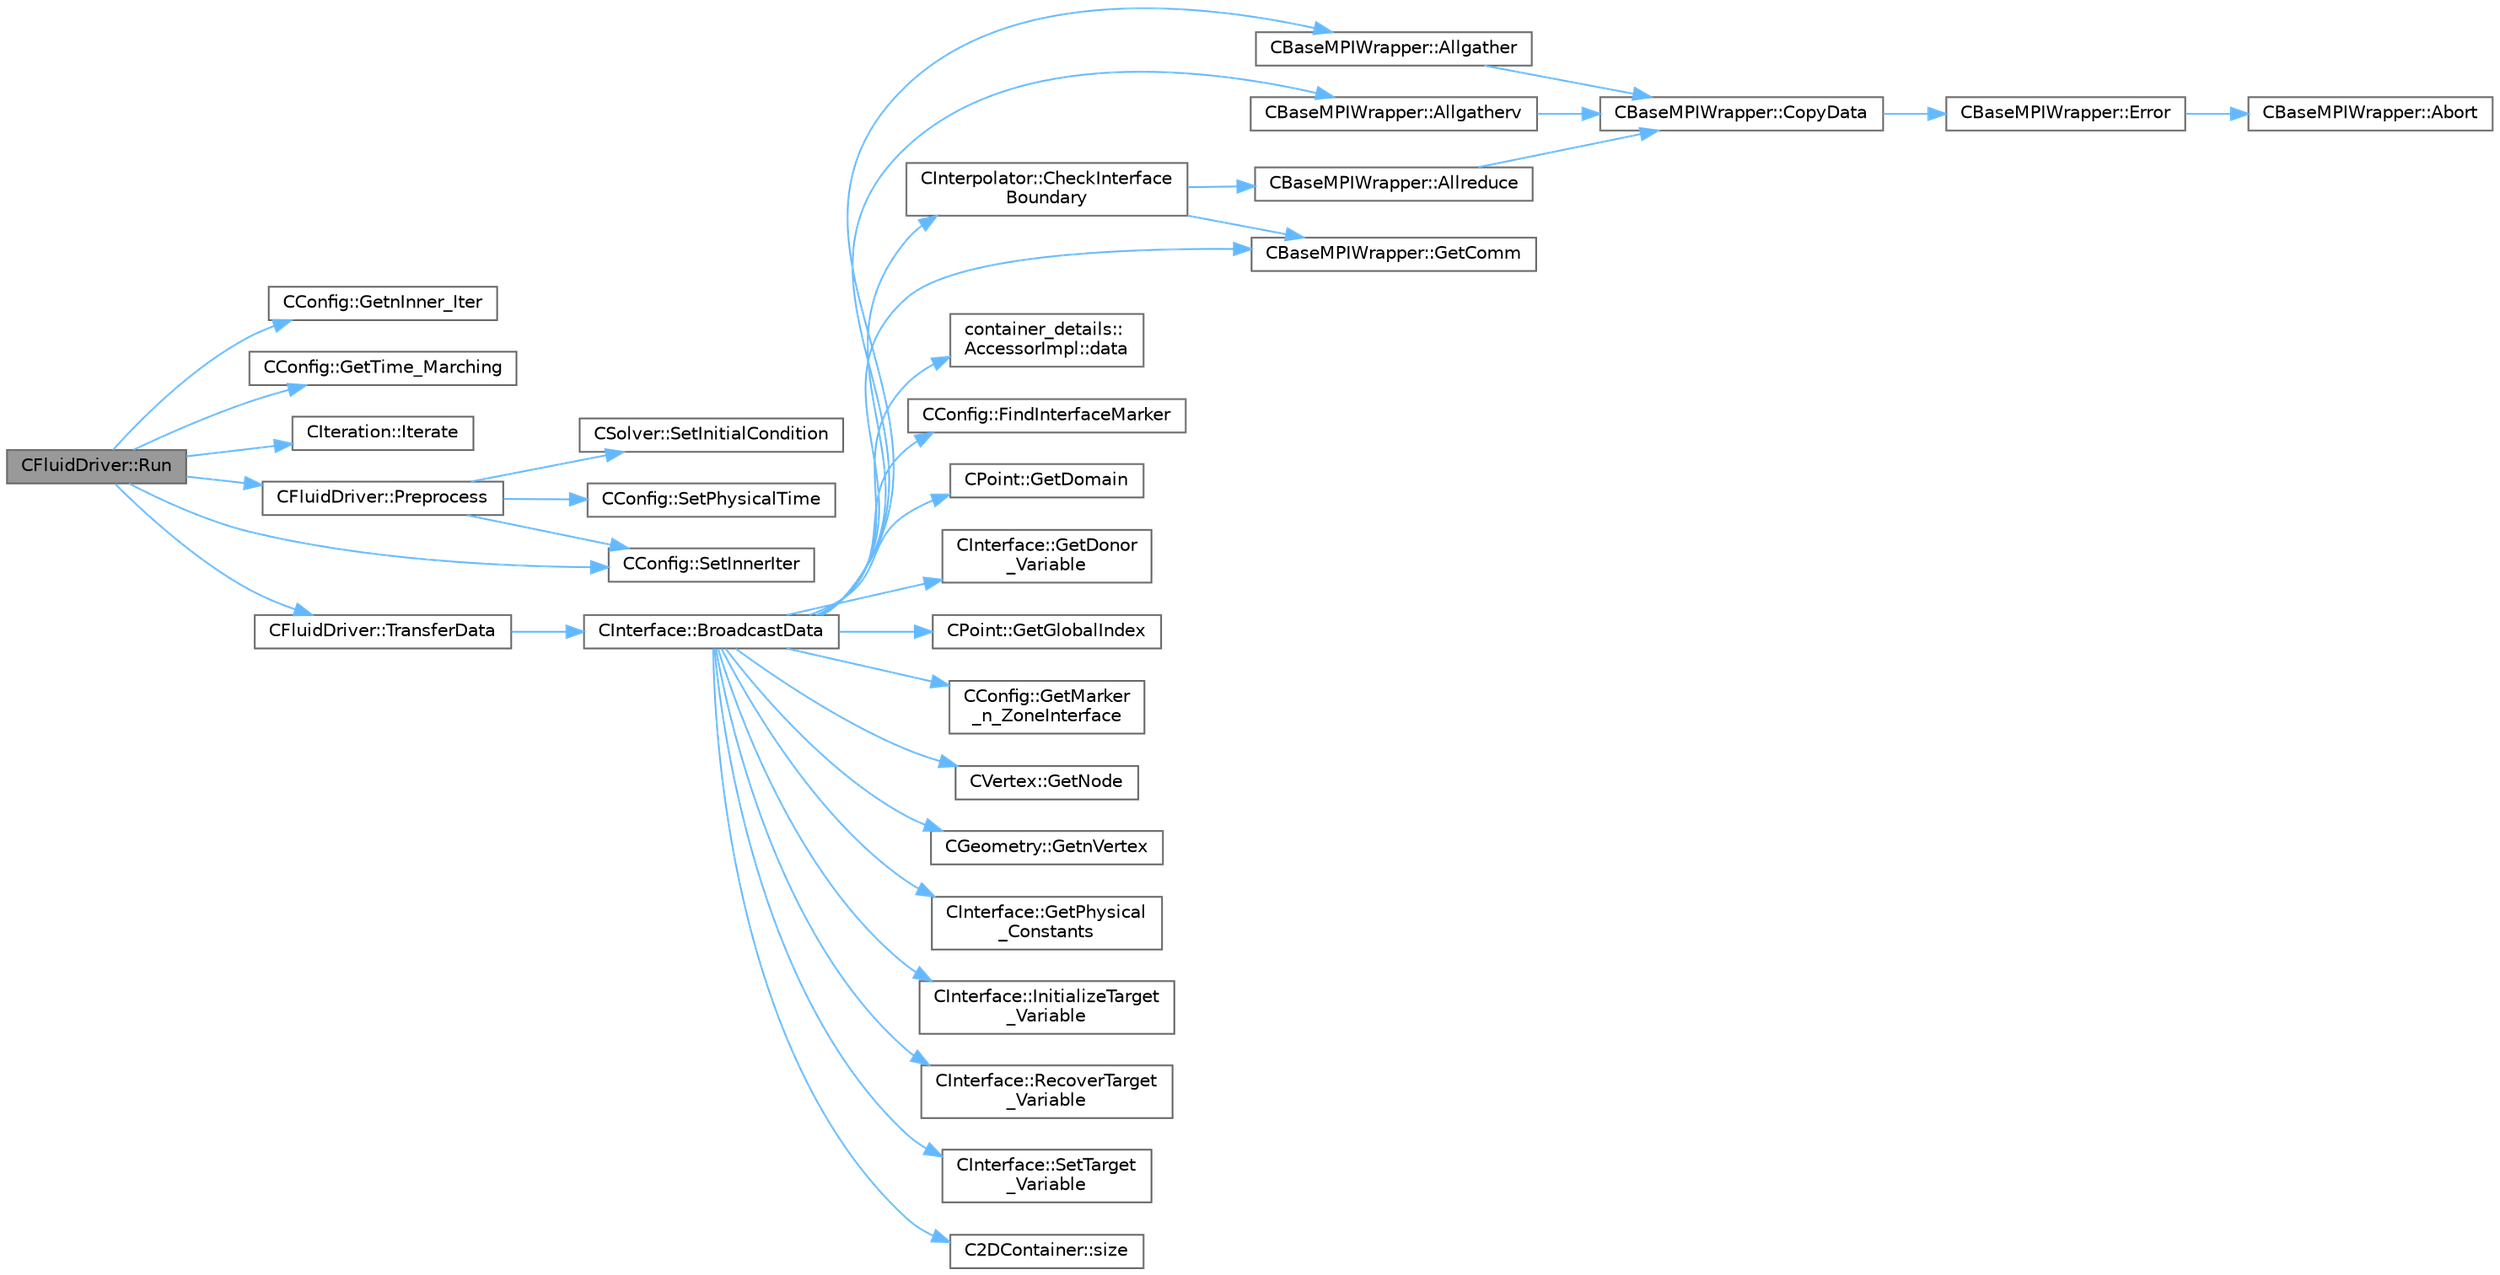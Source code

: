 digraph "CFluidDriver::Run"
{
 // LATEX_PDF_SIZE
  bgcolor="transparent";
  edge [fontname=Helvetica,fontsize=10,labelfontname=Helvetica,labelfontsize=10];
  node [fontname=Helvetica,fontsize=10,shape=box,height=0.2,width=0.4];
  rankdir="LR";
  Node1 [id="Node000001",label="CFluidDriver::Run",height=0.2,width=0.4,color="gray40", fillcolor="grey60", style="filled", fontcolor="black",tooltip="Run a single iteration of the physics within multiple zones."];
  Node1 -> Node2 [id="edge1_Node000001_Node000002",color="steelblue1",style="solid",tooltip=" "];
  Node2 [id="Node000002",label="CConfig::GetnInner_Iter",height=0.2,width=0.4,color="grey40", fillcolor="white", style="filled",URL="$classCConfig.html#a096cf3c68234d10476425acf40a7bf40",tooltip="Get the number of inner iterations."];
  Node1 -> Node3 [id="edge2_Node000001_Node000003",color="steelblue1",style="solid",tooltip=" "];
  Node3 [id="Node000003",label="CConfig::GetTime_Marching",height=0.2,width=0.4,color="grey40", fillcolor="white", style="filled",URL="$classCConfig.html#ac47e04d76ce865893a94dcedd3c9b6a5",tooltip="Provides information about the time integration, and change the write in the output files information..."];
  Node1 -> Node4 [id="edge3_Node000001_Node000004",color="steelblue1",style="solid",tooltip=" "];
  Node4 [id="Node000004",label="CIteration::Iterate",height=0.2,width=0.4,color="grey40", fillcolor="white", style="filled",URL="$classCIteration.html#a9f0ac38993f5b525e1aa101125a4a222",tooltip="A virtual member."];
  Node1 -> Node5 [id="edge4_Node000001_Node000005",color="steelblue1",style="solid",tooltip=" "];
  Node5 [id="Node000005",label="CFluidDriver::Preprocess",height=0.2,width=0.4,color="grey40", fillcolor="white", style="filled",URL="$classCFluidDriver.html#a03fdc6c0780417837d1dbf2477577f67",tooltip="Perform some pre-processing before an iteration of the physics."];
  Node5 -> Node6 [id="edge5_Node000005_Node000006",color="steelblue1",style="solid",tooltip=" "];
  Node6 [id="Node000006",label="CSolver::SetInitialCondition",height=0.2,width=0.4,color="grey40", fillcolor="white", style="filled",URL="$classCSolver.html#aec7ef8ebdebff4bfabcfdd1a36626173",tooltip="A virtual member."];
  Node5 -> Node7 [id="edge6_Node000005_Node000007",color="steelblue1",style="solid",tooltip=" "];
  Node7 [id="Node000007",label="CConfig::SetInnerIter",height=0.2,width=0.4,color="grey40", fillcolor="white", style="filled",URL="$classCConfig.html#af57608dd44a9211af952763a67cbb2dc",tooltip="Set the current FSI iteration number."];
  Node5 -> Node8 [id="edge7_Node000005_Node000008",color="steelblue1",style="solid",tooltip=" "];
  Node8 [id="Node000008",label="CConfig::SetPhysicalTime",height=0.2,width=0.4,color="grey40", fillcolor="white", style="filled",URL="$classCConfig.html#a40da15666c94c59c6dff1ecda6f388fd",tooltip="Set the current physical time."];
  Node1 -> Node7 [id="edge8_Node000001_Node000007",color="steelblue1",style="solid",tooltip=" "];
  Node1 -> Node9 [id="edge9_Node000001_Node000009",color="steelblue1",style="solid",tooltip=" "];
  Node9 [id="Node000009",label="CFluidDriver::TransferData",height=0.2,width=0.4,color="grey40", fillcolor="white", style="filled",URL="$classCFluidDriver.html#a313e9a3af5999f5ae2e45f398da21df6",tooltip="Transfer data among different zones (multiple zone)."];
  Node9 -> Node10 [id="edge10_Node000009_Node000010",color="steelblue1",style="solid",tooltip=" "];
  Node10 [id="Node000010",label="CInterface::BroadcastData",height=0.2,width=0.4,color="grey40", fillcolor="white", style="filled",URL="$classCInterface.html#ae96b2c6b2dda67461705d7ef160c289d",tooltip="Interpolate data and broadcast it into all processors, for nonmatching meshes."];
  Node10 -> Node11 [id="edge11_Node000010_Node000011",color="steelblue1",style="solid",tooltip=" "];
  Node11 [id="Node000011",label="CBaseMPIWrapper::Allgather",height=0.2,width=0.4,color="grey40", fillcolor="white", style="filled",URL="$classCBaseMPIWrapper.html#a137ef06ade0c4f94d2a61f9b8817b6a7",tooltip=" "];
  Node11 -> Node12 [id="edge12_Node000011_Node000012",color="steelblue1",style="solid",tooltip=" "];
  Node12 [id="Node000012",label="CBaseMPIWrapper::CopyData",height=0.2,width=0.4,color="grey40", fillcolor="white", style="filled",URL="$classCBaseMPIWrapper.html#a3c28692a4cab67ad0f81d18273db3d23",tooltip=" "];
  Node12 -> Node13 [id="edge13_Node000012_Node000013",color="steelblue1",style="solid",tooltip=" "];
  Node13 [id="Node000013",label="CBaseMPIWrapper::Error",height=0.2,width=0.4,color="grey40", fillcolor="white", style="filled",URL="$classCBaseMPIWrapper.html#a04457c47629bda56704e6a8804833eeb",tooltip=" "];
  Node13 -> Node14 [id="edge14_Node000013_Node000014",color="steelblue1",style="solid",tooltip=" "];
  Node14 [id="Node000014",label="CBaseMPIWrapper::Abort",height=0.2,width=0.4,color="grey40", fillcolor="white", style="filled",URL="$classCBaseMPIWrapper.html#af7297d861dca86b45cf561b6ab642e8f",tooltip=" "];
  Node10 -> Node15 [id="edge15_Node000010_Node000015",color="steelblue1",style="solid",tooltip=" "];
  Node15 [id="Node000015",label="CBaseMPIWrapper::Allgatherv",height=0.2,width=0.4,color="grey40", fillcolor="white", style="filled",URL="$classCBaseMPIWrapper.html#a1c8c3f6d23fd0833c8cd8ef23b0beded",tooltip=" "];
  Node15 -> Node12 [id="edge16_Node000015_Node000012",color="steelblue1",style="solid",tooltip=" "];
  Node10 -> Node16 [id="edge17_Node000010_Node000016",color="steelblue1",style="solid",tooltip=" "];
  Node16 [id="Node000016",label="CInterpolator::CheckInterface\lBoundary",height=0.2,width=0.4,color="grey40", fillcolor="white", style="filled",URL="$classCInterpolator.html#a9c2a32da64f71f2a572432aea04a74bf",tooltip="Check whether an interface should be processed or not, i.e. if it is part of the zones."];
  Node16 -> Node17 [id="edge18_Node000016_Node000017",color="steelblue1",style="solid",tooltip=" "];
  Node17 [id="Node000017",label="CBaseMPIWrapper::Allreduce",height=0.2,width=0.4,color="grey40", fillcolor="white", style="filled",URL="$classCBaseMPIWrapper.html#a381d4b3738c09d92ee1ae9f89715b541",tooltip=" "];
  Node17 -> Node12 [id="edge19_Node000017_Node000012",color="steelblue1",style="solid",tooltip=" "];
  Node16 -> Node18 [id="edge20_Node000016_Node000018",color="steelblue1",style="solid",tooltip=" "];
  Node18 [id="Node000018",label="CBaseMPIWrapper::GetComm",height=0.2,width=0.4,color="grey40", fillcolor="white", style="filled",URL="$classCBaseMPIWrapper.html#a8154391fc3522954802889d81d4ef5da",tooltip=" "];
  Node10 -> Node19 [id="edge21_Node000010_Node000019",color="steelblue1",style="solid",tooltip=" "];
  Node19 [id="Node000019",label="container_details::\lAccessorImpl::data",height=0.2,width=0.4,color="grey40", fillcolor="white", style="filled",URL="$classcontainer__details_1_1AccessorImpl.html#a25b798e6041a085aa19399d0047b6a91",tooltip=" "];
  Node10 -> Node20 [id="edge22_Node000010_Node000020",color="steelblue1",style="solid",tooltip=" "];
  Node20 [id="Node000020",label="CConfig::FindInterfaceMarker",height=0.2,width=0.4,color="grey40", fillcolor="white", style="filled",URL="$classCConfig.html#a662505c242a7c84016e6f58467501908",tooltip="Find the marker index (if any) that is part of a given interface pair."];
  Node10 -> Node18 [id="edge23_Node000010_Node000018",color="steelblue1",style="solid",tooltip=" "];
  Node10 -> Node21 [id="edge24_Node000010_Node000021",color="steelblue1",style="solid",tooltip=" "];
  Node21 [id="Node000021",label="CPoint::GetDomain",height=0.2,width=0.4,color="grey40", fillcolor="white", style="filled",URL="$classCPoint.html#aa58a27b602e47ddcad22ae74a5c6bc81",tooltip="For parallel computation, its indicates if a point must be computed or not."];
  Node10 -> Node22 [id="edge25_Node000010_Node000022",color="steelblue1",style="solid",tooltip=" "];
  Node22 [id="Node000022",label="CInterface::GetDonor\l_Variable",height=0.2,width=0.4,color="grey40", fillcolor="white", style="filled",URL="$classCInterface.html#abbdcd48b9802aba655ddc915db8fb2e7",tooltip="A virtual member."];
  Node10 -> Node23 [id="edge26_Node000010_Node000023",color="steelblue1",style="solid",tooltip=" "];
  Node23 [id="Node000023",label="CPoint::GetGlobalIndex",height=0.2,width=0.4,color="grey40", fillcolor="white", style="filled",URL="$classCPoint.html#a8a53865a92d645b1b74c4d817b4aae10",tooltip="Get the global index in a parallel computation."];
  Node10 -> Node24 [id="edge27_Node000010_Node000024",color="steelblue1",style="solid",tooltip=" "];
  Node24 [id="Node000024",label="CConfig::GetMarker\l_n_ZoneInterface",height=0.2,width=0.4,color="grey40", fillcolor="white", style="filled",URL="$classCConfig.html#a7b750ac75536d32d586928e11ba14277",tooltip="Get the number of FSI interface markers val_marker."];
  Node10 -> Node25 [id="edge28_Node000010_Node000025",color="steelblue1",style="solid",tooltip=" "];
  Node25 [id="Node000025",label="CVertex::GetNode",height=0.2,width=0.4,color="grey40", fillcolor="white", style="filled",URL="$classCVertex.html#ad568da06e7191358d3a09a1bee71cdb5",tooltip="Get the node of the vertex."];
  Node10 -> Node26 [id="edge29_Node000010_Node000026",color="steelblue1",style="solid",tooltip=" "];
  Node26 [id="Node000026",label="CGeometry::GetnVertex",height=0.2,width=0.4,color="grey40", fillcolor="white", style="filled",URL="$classCGeometry.html#a00b7f7e71ff42bd38f39147366dd093a",tooltip="Get number of vertices."];
  Node10 -> Node27 [id="edge30_Node000010_Node000027",color="steelblue1",style="solid",tooltip=" "];
  Node27 [id="Node000027",label="CInterface::GetPhysical\l_Constants",height=0.2,width=0.4,color="grey40", fillcolor="white", style="filled",URL="$classCInterface.html#a76f78579fe141e092d76af4d9c6fdc02",tooltip="A virtual member."];
  Node10 -> Node28 [id="edge31_Node000010_Node000028",color="steelblue1",style="solid",tooltip=" "];
  Node28 [id="Node000028",label="CInterface::InitializeTarget\l_Variable",height=0.2,width=0.4,color="grey40", fillcolor="white", style="filled",URL="$classCInterface.html#a2bc05852139b6a3301ee8530887b223e",tooltip="Initializes the target variable."];
  Node10 -> Node29 [id="edge32_Node000010_Node000029",color="steelblue1",style="solid",tooltip=" "];
  Node29 [id="Node000029",label="CInterface::RecoverTarget\l_Variable",height=0.2,width=0.4,color="grey40", fillcolor="white", style="filled",URL="$classCInterface.html#aecc0748fd0568e1e5364037e3da31c42",tooltip="Recovers the target variable from the buffer of su2doubles that was broadcast."];
  Node10 -> Node30 [id="edge33_Node000010_Node000030",color="steelblue1",style="solid",tooltip=" "];
  Node30 [id="Node000030",label="CInterface::SetTarget\l_Variable",height=0.2,width=0.4,color="grey40", fillcolor="white", style="filled",URL="$classCInterface.html#ab0acd2300d065c1f6018f4e516104ca5",tooltip="A virtual member."];
  Node10 -> Node31 [id="edge34_Node000010_Node000031",color="steelblue1",style="solid",tooltip=" "];
  Node31 [id="Node000031",label="C2DContainer::size",height=0.2,width=0.4,color="grey40", fillcolor="white", style="filled",URL="$classC2DContainer.html#a8278113dbcf54123f9852e7e44583759",tooltip=" "];
}
